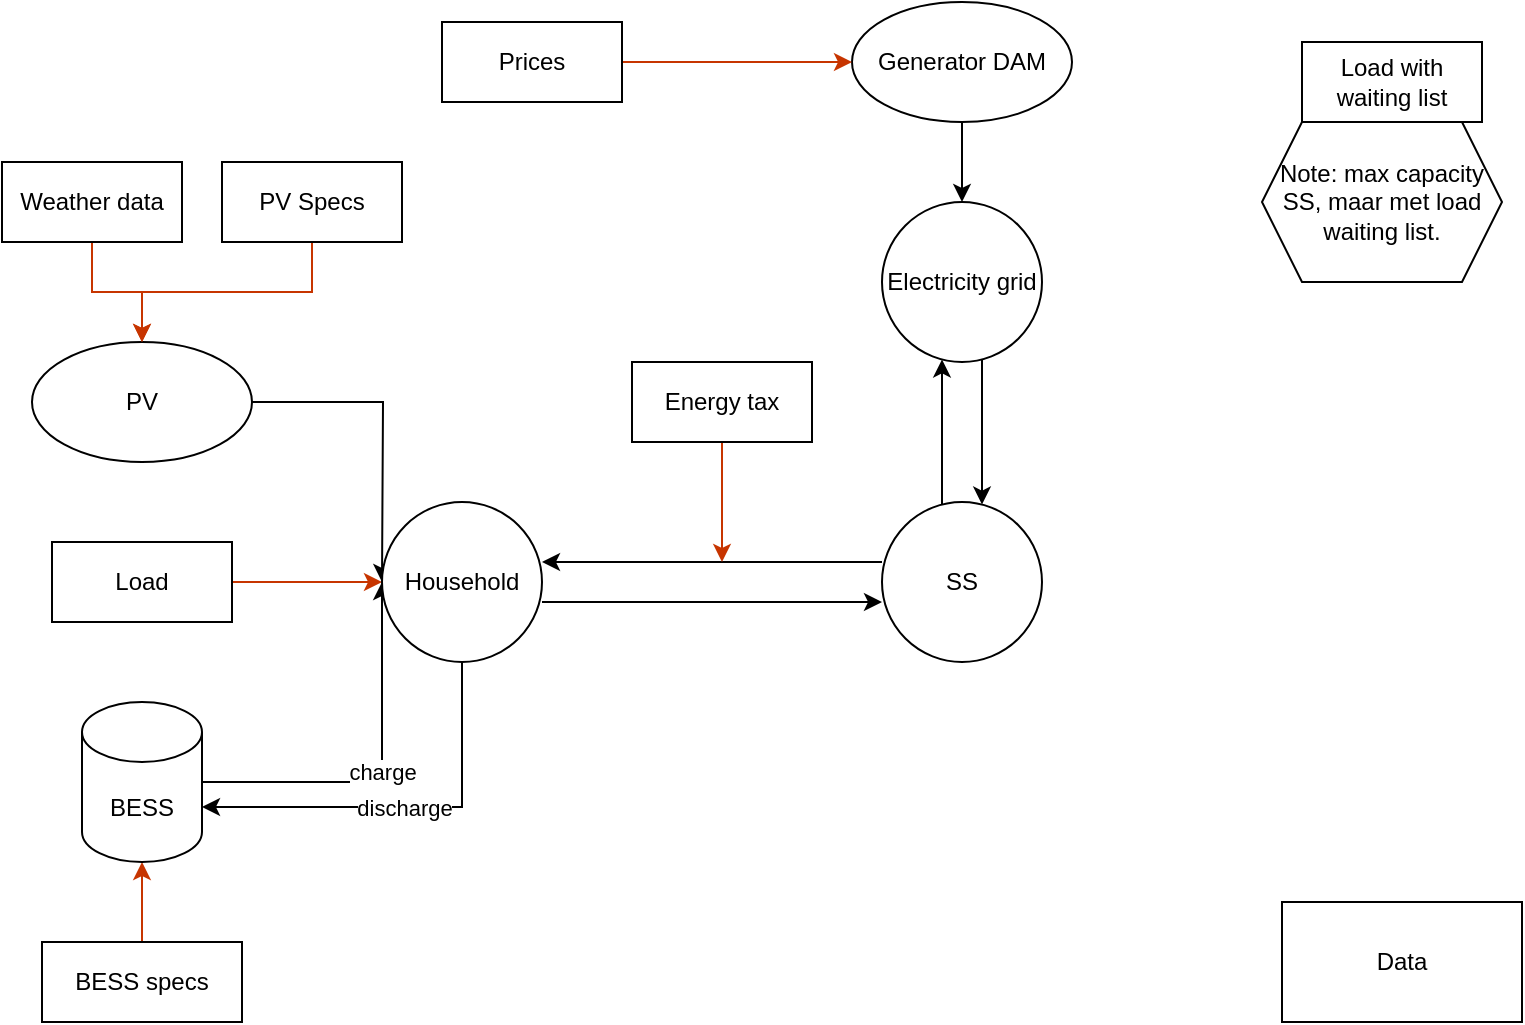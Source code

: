 <mxfile version="26.1.0">
  <diagram name="Page-1" id="LkgV3Um-8_ctWx4BPVgm">
    <mxGraphModel dx="1593" dy="1958" grid="1" gridSize="10" guides="1" tooltips="1" connect="1" arrows="1" fold="1" page="1" pageScale="1" pageWidth="850" pageHeight="1100" math="0" shadow="0">
      <root>
        <mxCell id="0" />
        <mxCell id="1" parent="0" />
        <mxCell id="KciBcpQ4-X2h3b94fppg-1" value="" style="edgeStyle=orthogonalEdgeStyle;rounded=0;orthogonalLoop=1;jettySize=auto;html=1;fillColor=#fa6800;strokeColor=#C73500;" parent="1" source="KciBcpQ4-X2h3b94fppg-9" target="KciBcpQ4-X2h3b94fppg-2" edge="1">
          <mxGeometry relative="1" as="geometry" />
        </mxCell>
        <mxCell id="QJxlkhhkfe_GnA9m2rMw-18" value="charge" style="edgeStyle=orthogonalEdgeStyle;rounded=0;orthogonalLoop=1;jettySize=auto;html=1;entryX=0;entryY=0.5;entryDx=0;entryDy=0;" edge="1" parent="1" source="KciBcpQ4-X2h3b94fppg-2" target="QJxlkhhkfe_GnA9m2rMw-6">
          <mxGeometry relative="1" as="geometry">
            <Array as="points">
              <mxPoint x="200" y="370" />
            </Array>
          </mxGeometry>
        </mxCell>
        <mxCell id="KciBcpQ4-X2h3b94fppg-2" value="BESS" style="shape=cylinder3;whiteSpace=wrap;html=1;boundedLbl=1;backgroundOutline=1;size=15;" parent="1" vertex="1">
          <mxGeometry x="50" y="330" width="60" height="80" as="geometry" />
        </mxCell>
        <mxCell id="QJxlkhhkfe_GnA9m2rMw-4" value="" style="edgeStyle=orthogonalEdgeStyle;rounded=0;orthogonalLoop=1;jettySize=auto;html=1;" edge="1" parent="1" source="KciBcpQ4-X2h3b94fppg-4" target="QJxlkhhkfe_GnA9m2rMw-1">
          <mxGeometry relative="1" as="geometry">
            <Array as="points">
              <mxPoint x="480" y="200" />
              <mxPoint x="480" y="200" />
            </Array>
          </mxGeometry>
        </mxCell>
        <mxCell id="QJxlkhhkfe_GnA9m2rMw-7" style="edgeStyle=orthogonalEdgeStyle;rounded=0;orthogonalLoop=1;jettySize=auto;html=1;entryX=1;entryY=0.5;entryDx=0;entryDy=0;" edge="1" parent="1">
          <mxGeometry relative="1" as="geometry">
            <mxPoint x="280" y="280" as="sourcePoint" />
            <mxPoint x="450" y="280" as="targetPoint" />
          </mxGeometry>
        </mxCell>
        <mxCell id="KciBcpQ4-X2h3b94fppg-4" value="SS" style="ellipse;whiteSpace=wrap;html=1;aspect=fixed;" parent="1" vertex="1">
          <mxGeometry x="450" y="230" width="80" height="80" as="geometry" />
        </mxCell>
        <mxCell id="QJxlkhhkfe_GnA9m2rMw-15" style="edgeStyle=orthogonalEdgeStyle;rounded=0;orthogonalLoop=1;jettySize=auto;html=1;entryX=0;entryY=0.5;entryDx=0;entryDy=0;fillColor=#fa6800;strokeColor=#C73500;" edge="1" parent="1" source="KciBcpQ4-X2h3b94fppg-7" target="QJxlkhhkfe_GnA9m2rMw-6">
          <mxGeometry relative="1" as="geometry" />
        </mxCell>
        <mxCell id="KciBcpQ4-X2h3b94fppg-7" value="Load" style="whiteSpace=wrap;html=1;" parent="1" vertex="1">
          <mxGeometry x="35" y="250" width="90" height="40" as="geometry" />
        </mxCell>
        <mxCell id="KciBcpQ4-X2h3b94fppg-8" value="Data" style="rounded=0;whiteSpace=wrap;html=1;" parent="1" vertex="1">
          <mxGeometry x="650" y="430" width="120" height="60" as="geometry" />
        </mxCell>
        <mxCell id="KciBcpQ4-X2h3b94fppg-9" value="BESS specs" style="whiteSpace=wrap;html=1;" parent="1" vertex="1">
          <mxGeometry x="30" y="450" width="100" height="40" as="geometry" />
        </mxCell>
        <mxCell id="QJxlkhhkfe_GnA9m2rMw-3" value="" style="edgeStyle=orthogonalEdgeStyle;rounded=0;orthogonalLoop=1;jettySize=auto;html=1;" edge="1" parent="1" source="KciBcpQ4-X2h3b94fppg-11" target="QJxlkhhkfe_GnA9m2rMw-1">
          <mxGeometry relative="1" as="geometry" />
        </mxCell>
        <mxCell id="KciBcpQ4-X2h3b94fppg-11" value="Generator DAM" style="ellipse;whiteSpace=wrap;html=1;" parent="1" vertex="1">
          <mxGeometry x="435" y="-20" width="110" height="60" as="geometry" />
        </mxCell>
        <mxCell id="QJxlkhhkfe_GnA9m2rMw-16" style="edgeStyle=orthogonalEdgeStyle;rounded=0;orthogonalLoop=1;jettySize=auto;html=1;" edge="1" parent="1" source="KciBcpQ4-X2h3b94fppg-13">
          <mxGeometry relative="1" as="geometry">
            <mxPoint x="200" y="270" as="targetPoint" />
          </mxGeometry>
        </mxCell>
        <mxCell id="KciBcpQ4-X2h3b94fppg-13" value="PV" style="ellipse;whiteSpace=wrap;html=1;" parent="1" vertex="1">
          <mxGeometry x="25" y="150" width="110" height="60" as="geometry" />
        </mxCell>
        <mxCell id="QJxlkhhkfe_GnA9m2rMw-12" value="" style="edgeStyle=orthogonalEdgeStyle;rounded=0;orthogonalLoop=1;jettySize=auto;html=1;fillColor=#fa6800;strokeColor=#C73500;" edge="1" parent="1" source="KciBcpQ4-X2h3b94fppg-15" target="KciBcpQ4-X2h3b94fppg-13">
          <mxGeometry relative="1" as="geometry" />
        </mxCell>
        <mxCell id="KciBcpQ4-X2h3b94fppg-15" value="Weather data" style="whiteSpace=wrap;html=1;" parent="1" vertex="1">
          <mxGeometry x="10" y="60" width="90" height="40" as="geometry" />
        </mxCell>
        <mxCell id="QJxlkhhkfe_GnA9m2rMw-13" style="edgeStyle=orthogonalEdgeStyle;rounded=0;orthogonalLoop=1;jettySize=auto;html=1;entryX=0.5;entryY=0;entryDx=0;entryDy=0;fillColor=#fa6800;strokeColor=#C73500;" edge="1" parent="1" source="KciBcpQ4-X2h3b94fppg-17" target="KciBcpQ4-X2h3b94fppg-13">
          <mxGeometry relative="1" as="geometry" />
        </mxCell>
        <mxCell id="KciBcpQ4-X2h3b94fppg-17" value="PV Specs" style="whiteSpace=wrap;html=1;" parent="1" vertex="1">
          <mxGeometry x="120" y="60" width="90" height="40" as="geometry" />
        </mxCell>
        <mxCell id="QJxlkhhkfe_GnA9m2rMw-2" value="" style="edgeStyle=orthogonalEdgeStyle;rounded=0;orthogonalLoop=1;jettySize=auto;html=1;fillColor=#fa6800;strokeColor=#C73500;" edge="1" parent="1" source="KciBcpQ4-X2h3b94fppg-19" target="KciBcpQ4-X2h3b94fppg-11">
          <mxGeometry relative="1" as="geometry" />
        </mxCell>
        <mxCell id="KciBcpQ4-X2h3b94fppg-19" value="Prices" style="whiteSpace=wrap;html=1;" parent="1" vertex="1">
          <mxGeometry x="230" y="-10" width="90" height="40" as="geometry" />
        </mxCell>
        <mxCell id="KciBcpQ4-X2h3b94fppg-20" value="Load with waiting list" style="whiteSpace=wrap;html=1;" parent="1" vertex="1">
          <mxGeometry x="660" width="90" height="40" as="geometry" />
        </mxCell>
        <mxCell id="KciBcpQ4-X2h3b94fppg-21" value="Note: max capacity SS, maar met load waiting list." style="shape=hexagon;perimeter=hexagonPerimeter2;whiteSpace=wrap;html=1;fixedSize=1;" parent="1" vertex="1">
          <mxGeometry x="640" y="40" width="120" height="80" as="geometry" />
        </mxCell>
        <mxCell id="QJxlkhhkfe_GnA9m2rMw-5" value="" style="edgeStyle=orthogonalEdgeStyle;rounded=0;orthogonalLoop=1;jettySize=auto;html=1;" edge="1" parent="1" source="QJxlkhhkfe_GnA9m2rMw-1" target="KciBcpQ4-X2h3b94fppg-4">
          <mxGeometry relative="1" as="geometry">
            <Array as="points">
              <mxPoint x="500" y="200" />
              <mxPoint x="500" y="200" />
            </Array>
          </mxGeometry>
        </mxCell>
        <mxCell id="QJxlkhhkfe_GnA9m2rMw-1" value="Electricity grid" style="ellipse;whiteSpace=wrap;html=1;aspect=fixed;" vertex="1" parent="1">
          <mxGeometry x="450" y="80" width="80" height="80" as="geometry" />
        </mxCell>
        <mxCell id="QJxlkhhkfe_GnA9m2rMw-8" style="edgeStyle=orthogonalEdgeStyle;rounded=0;orthogonalLoop=1;jettySize=auto;html=1;entryX=0;entryY=0.5;entryDx=0;entryDy=0;" edge="1" parent="1">
          <mxGeometry relative="1" as="geometry">
            <mxPoint x="450" y="260" as="sourcePoint" />
            <mxPoint x="280" y="260" as="targetPoint" />
          </mxGeometry>
        </mxCell>
        <mxCell id="QJxlkhhkfe_GnA9m2rMw-6" value="Household" style="ellipse;whiteSpace=wrap;html=1;aspect=fixed;" vertex="1" parent="1">
          <mxGeometry x="200" y="230" width="80" height="80" as="geometry" />
        </mxCell>
        <mxCell id="QJxlkhhkfe_GnA9m2rMw-10" style="edgeStyle=orthogonalEdgeStyle;rounded=0;orthogonalLoop=1;jettySize=auto;html=1;fillColor=#fa6800;strokeColor=#C73500;" edge="1" parent="1" source="QJxlkhhkfe_GnA9m2rMw-9">
          <mxGeometry relative="1" as="geometry">
            <mxPoint x="370" y="260" as="targetPoint" />
          </mxGeometry>
        </mxCell>
        <mxCell id="QJxlkhhkfe_GnA9m2rMw-9" value="Energy tax" style="whiteSpace=wrap;html=1;" vertex="1" parent="1">
          <mxGeometry x="325" y="160" width="90" height="40" as="geometry" />
        </mxCell>
        <mxCell id="QJxlkhhkfe_GnA9m2rMw-19" value="discharge" style="edgeStyle=orthogonalEdgeStyle;rounded=0;orthogonalLoop=1;jettySize=auto;html=1;exitX=0.5;exitY=1;exitDx=0;exitDy=0;entryX=1;entryY=0;entryDx=0;entryDy=52.5;entryPerimeter=0;" edge="1" parent="1" source="QJxlkhhkfe_GnA9m2rMw-6" target="KciBcpQ4-X2h3b94fppg-2">
          <mxGeometry relative="1" as="geometry" />
        </mxCell>
      </root>
    </mxGraphModel>
  </diagram>
</mxfile>
